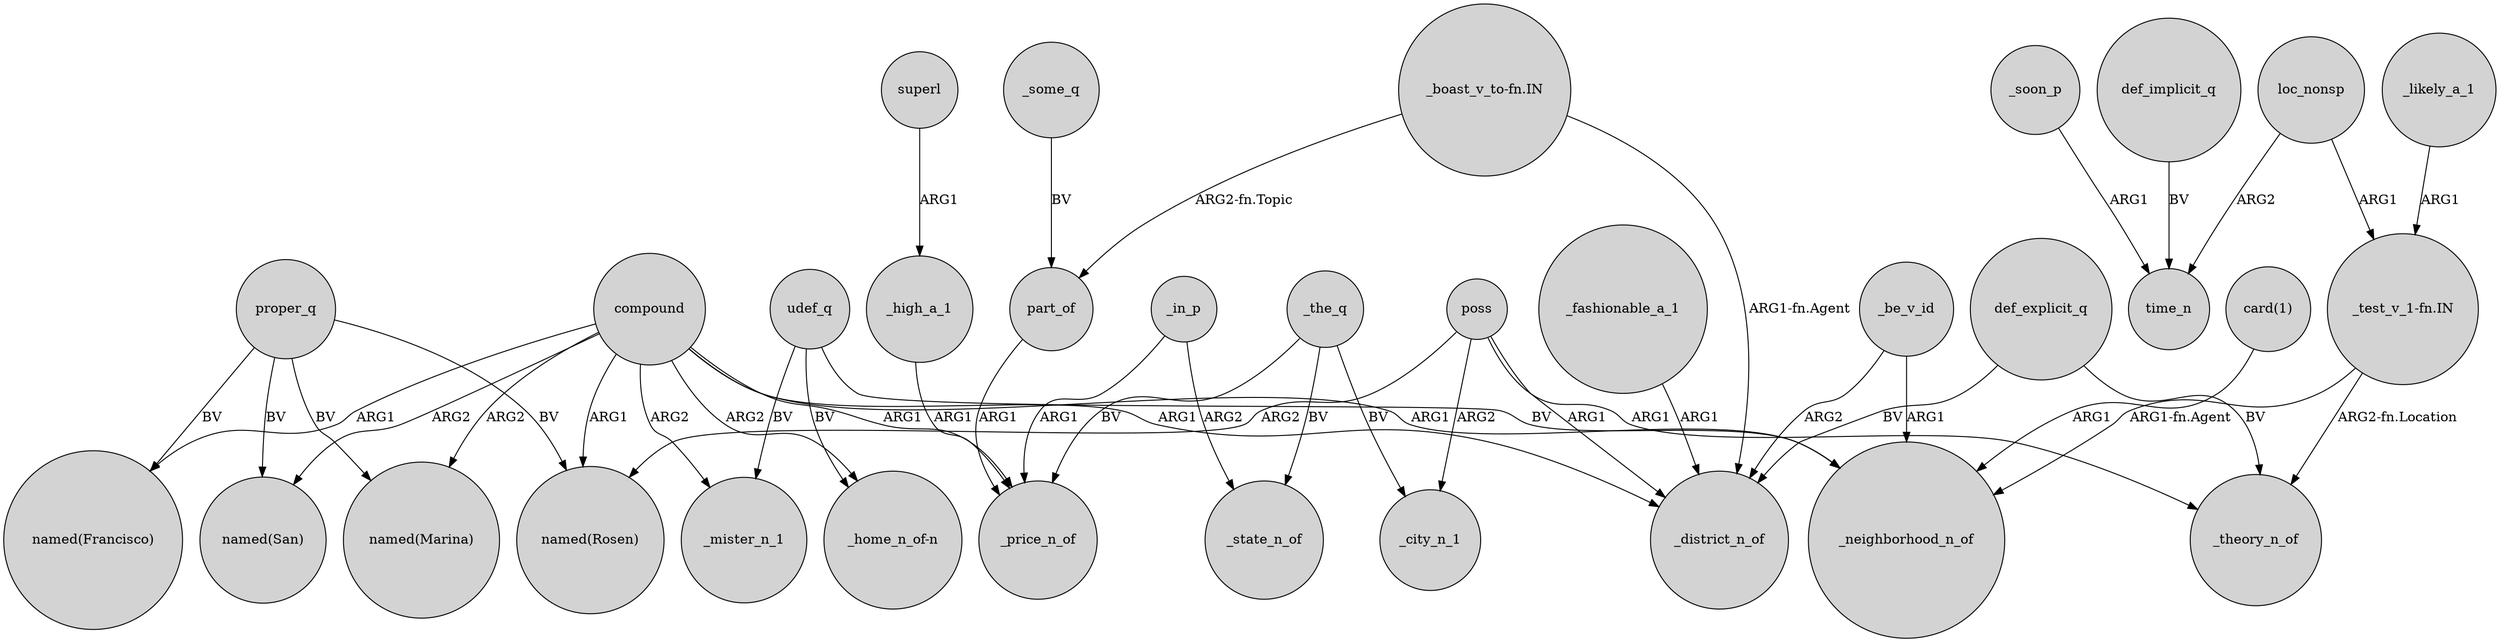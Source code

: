 digraph {
	node [shape=circle style=filled]
	"_boast_v_to-fn.IN" -> _district_n_of [label="ARG1-fn.Agent"]
	proper_q -> "named(Francisco)" [label=BV]
	def_implicit_q -> time_n [label=BV]
	compound -> "named(San)" [label=ARG2]
	superl -> _high_a_1 [label=ARG1]
	compound -> _mister_n_1 [label=ARG2]
	compound -> "named(Rosen)" [label=ARG1]
	proper_q -> "named(Rosen)" [label=BV]
	udef_q -> _mister_n_1 [label=BV]
	udef_q -> "_home_n_of-n" [label=BV]
	"_test_v_1-fn.IN" -> _neighborhood_n_of [label="ARG1-fn.Agent"]
	loc_nonsp -> "_test_v_1-fn.IN" [label=ARG1]
	_the_q -> _price_n_of [label=BV]
	_likely_a_1 -> "_test_v_1-fn.IN" [label=ARG1]
	compound -> _neighborhood_n_of [label=ARG1]
	poss -> _district_n_of [label=ARG1]
	_in_p -> _state_n_of [label=ARG2]
	_the_q -> _state_n_of [label=BV]
	"card(1)" -> _neighborhood_n_of [label=ARG1]
	loc_nonsp -> time_n [label=ARG2]
	proper_q -> "named(Marina)" [label=BV]
	"_boast_v_to-fn.IN" -> part_of [label="ARG2-fn.Topic"]
	_be_v_id -> _neighborhood_n_of [label=ARG1]
	_some_q -> part_of [label=BV]
	poss -> "named(Rosen)" [label=ARG2]
	_high_a_1 -> _price_n_of [label=ARG1]
	compound -> "named(Francisco)" [label=ARG1]
	_the_q -> _city_n_1 [label=BV]
	"_test_v_1-fn.IN" -> _theory_n_of [label="ARG2-fn.Location"]
	compound -> "named(Marina)" [label=ARG2]
	def_explicit_q -> _theory_n_of [label=BV]
	_be_v_id -> _district_n_of [label=ARG2]
	_fashionable_a_1 -> _district_n_of [label=ARG1]
	_soon_p -> time_n [label=ARG1]
	proper_q -> "named(San)" [label=BV]
	def_explicit_q -> _district_n_of [label=BV]
	compound -> _district_n_of [label=ARG1]
	compound -> "_home_n_of-n" [label=ARG2]
	poss -> _city_n_1 [label=ARG2]
	compound -> _price_n_of [label=ARG1]
	_in_p -> _price_n_of [label=ARG1]
	poss -> _theory_n_of [label=ARG1]
	udef_q -> _neighborhood_n_of [label=BV]
	part_of -> _price_n_of [label=ARG1]
}
